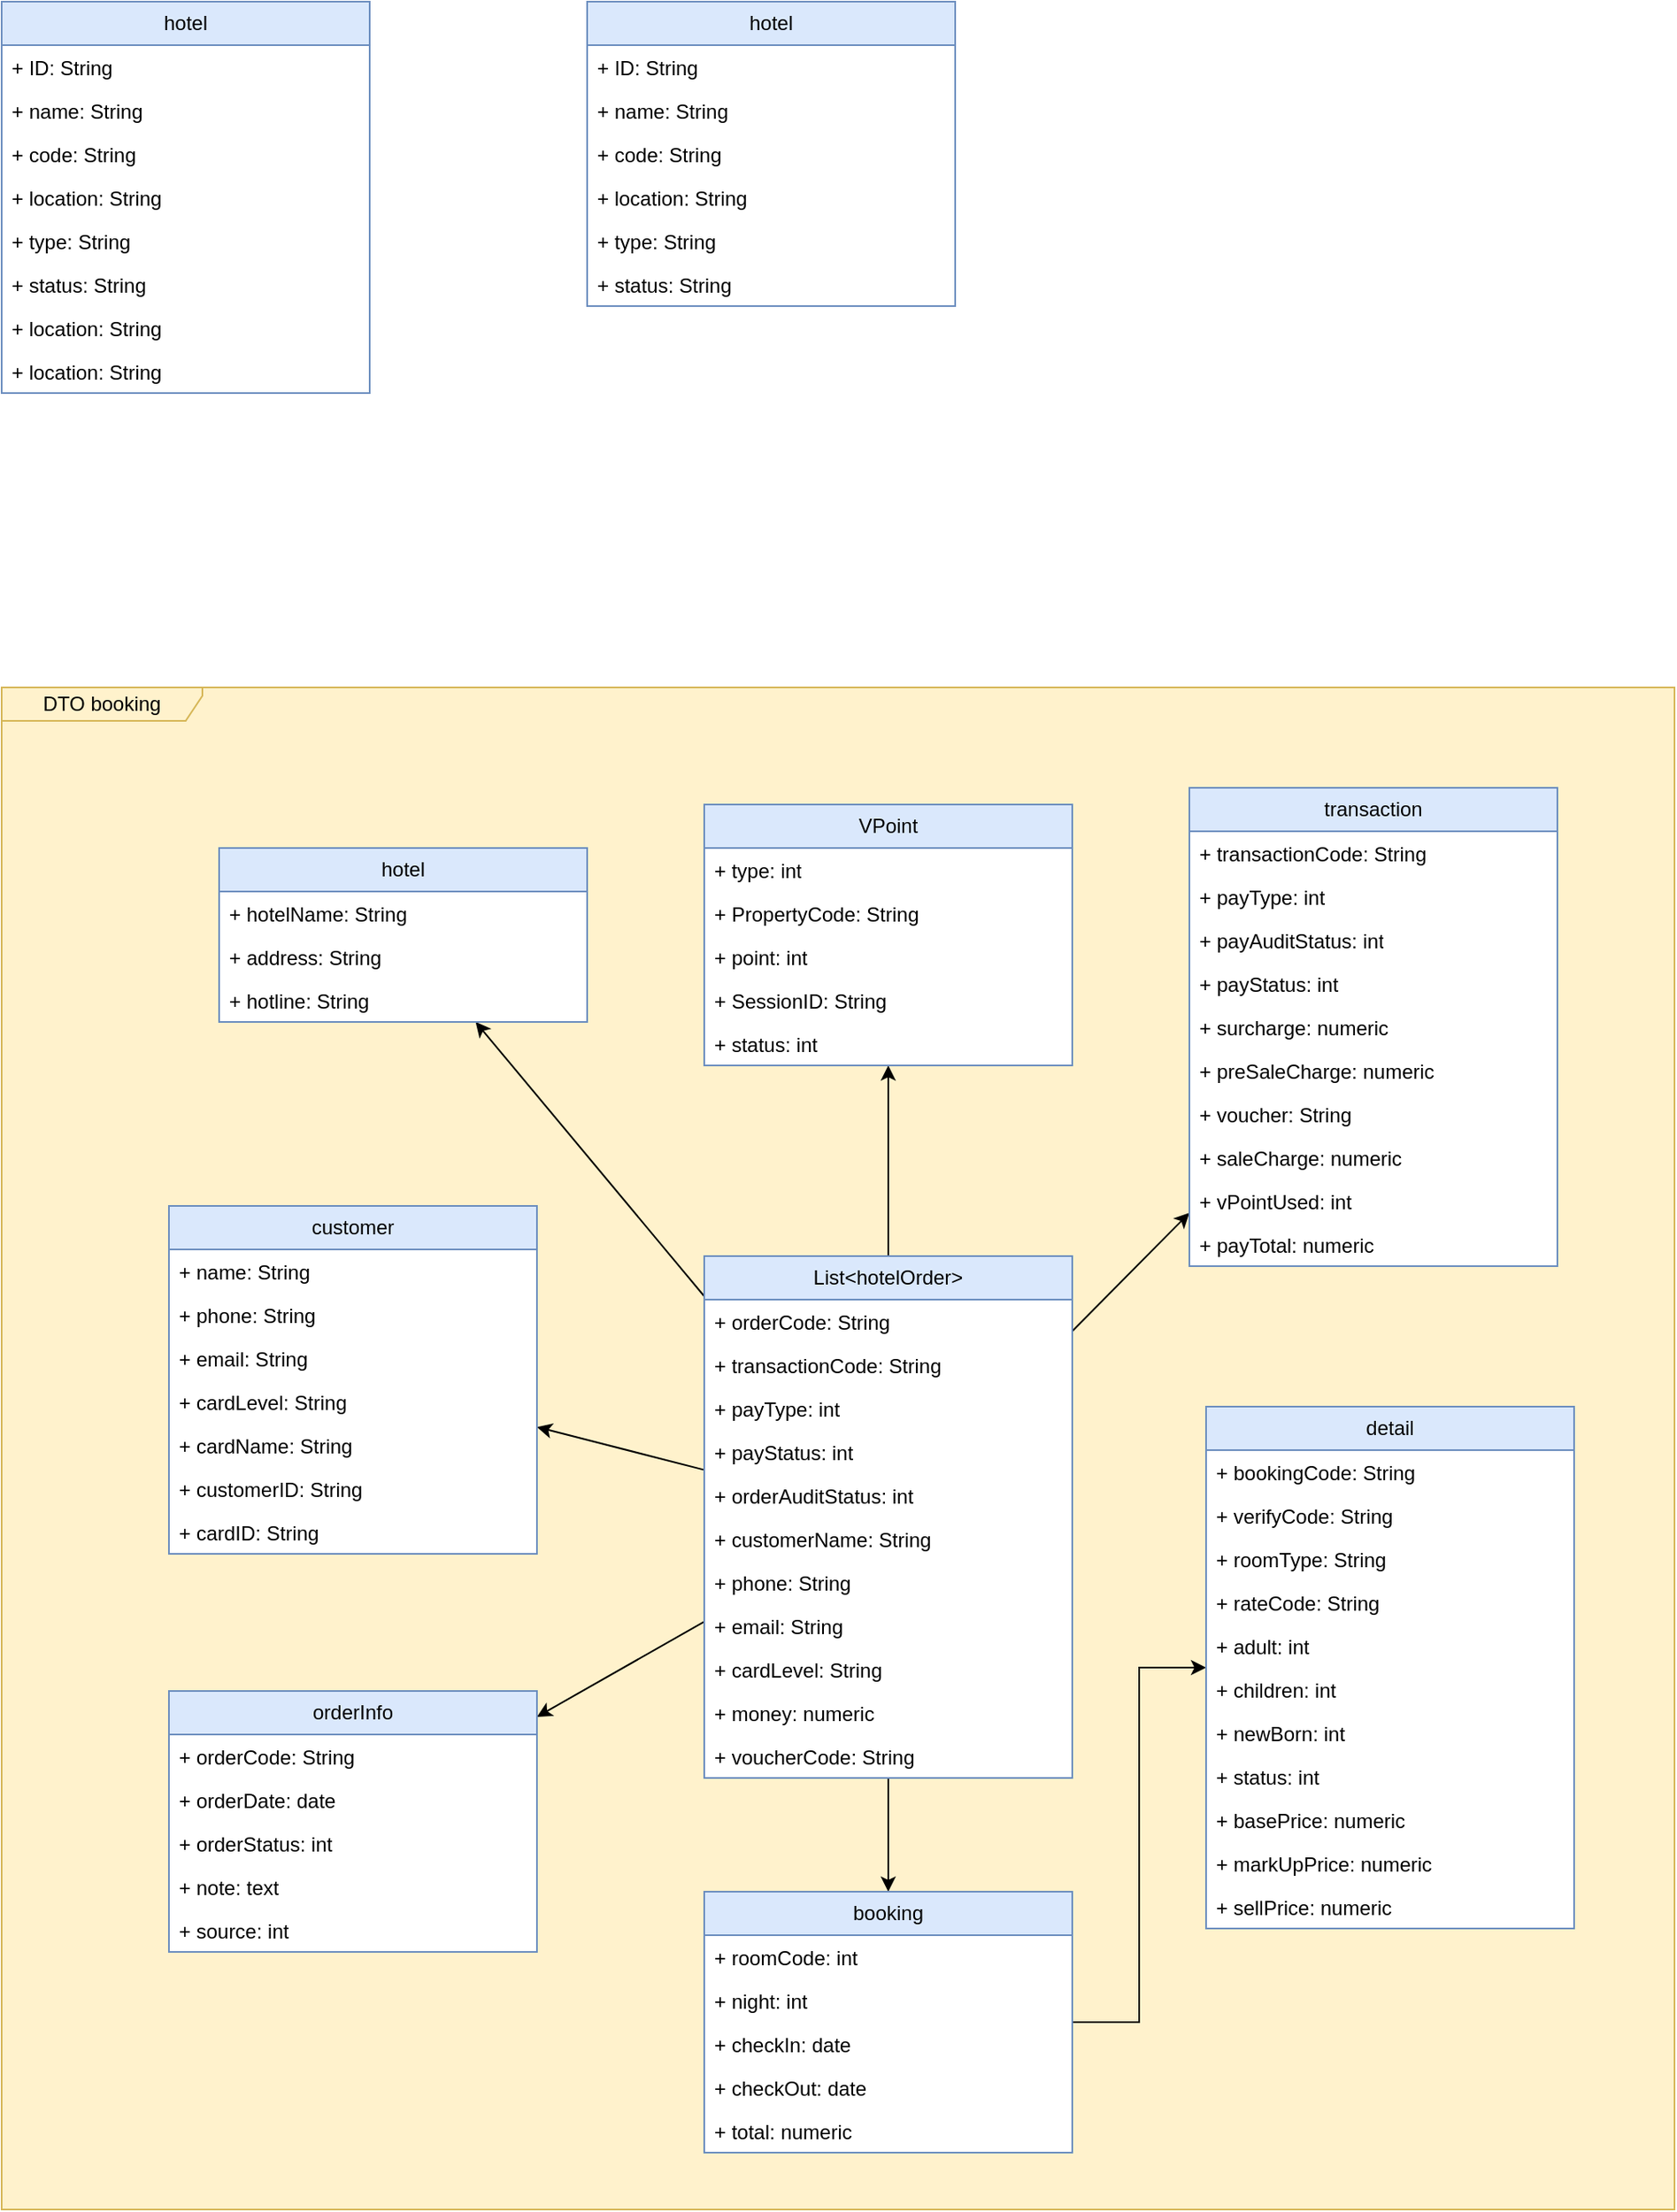 <mxfile version="28.2.5">
  <diagram name="Page-1" id="3I8hxUndiGKUqbw8BAB2">
    <mxGraphModel dx="2623" dy="2125" grid="1" gridSize="10" guides="1" tooltips="1" connect="1" arrows="1" fold="1" page="1" pageScale="1" pageWidth="850" pageHeight="1100" math="0" shadow="0">
      <root>
        <mxCell id="0" />
        <mxCell id="1" parent="0" />
        <mxCell id="ZkntISBNnP58YgJAE_rQ-1" value="DTO booking" style="shape=umlFrame;whiteSpace=wrap;html=1;pointerEvents=0;rounded=0;shadow=0;glass=0;strokeColor=#d6b656;align=center;verticalAlign=middle;fontFamily=Helvetica;fontSize=12;fontStyle=0;horizontal=1;fillColor=#fff2cc;width=120;height=20;swimlaneFillColor=light-dark(#fff2cc, #ededed);" parent="1" vertex="1">
          <mxGeometry x="-160" y="-280" width="1000" height="910" as="geometry" />
        </mxCell>
        <mxCell id="ZkntISBNnP58YgJAE_rQ-2" style="rounded=0;orthogonalLoop=1;jettySize=auto;html=1;fontFamily=Helvetica;fontSize=12;fontColor=default;fontStyle=0;horizontal=1;" parent="1" source="ZkntISBNnP58YgJAE_rQ-8" target="ZkntISBNnP58YgJAE_rQ-20" edge="1">
          <mxGeometry relative="1" as="geometry" />
        </mxCell>
        <mxCell id="ZkntISBNnP58YgJAE_rQ-3" style="edgeStyle=orthogonalEdgeStyle;rounded=0;orthogonalLoop=1;jettySize=auto;html=1;fontFamily=Helvetica;fontSize=12;fontColor=default;fontStyle=0;horizontal=1;" parent="1" source="ZkntISBNnP58YgJAE_rQ-8" target="ZkntISBNnP58YgJAE_rQ-45" edge="1">
          <mxGeometry relative="1" as="geometry" />
        </mxCell>
        <mxCell id="ZkntISBNnP58YgJAE_rQ-4" style="rounded=0;orthogonalLoop=1;jettySize=auto;html=1;fontFamily=Helvetica;fontSize=12;fontColor=default;fontStyle=0;horizontal=1;" parent="1" source="ZkntISBNnP58YgJAE_rQ-8" target="ZkntISBNnP58YgJAE_rQ-28" edge="1">
          <mxGeometry relative="1" as="geometry" />
        </mxCell>
        <mxCell id="ZkntISBNnP58YgJAE_rQ-5" style="edgeStyle=orthogonalEdgeStyle;rounded=0;orthogonalLoop=1;jettySize=auto;html=1;fontFamily=Helvetica;fontSize=12;fontColor=default;fontStyle=0;horizontal=1;" parent="1" source="ZkntISBNnP58YgJAE_rQ-8" target="ZkntISBNnP58YgJAE_rQ-56" edge="1">
          <mxGeometry relative="1" as="geometry" />
        </mxCell>
        <mxCell id="ZkntISBNnP58YgJAE_rQ-6" style="rounded=0;orthogonalLoop=1;jettySize=auto;html=1;fontFamily=Helvetica;fontSize=12;fontColor=default;fontStyle=0;horizontal=1;" parent="1" source="ZkntISBNnP58YgJAE_rQ-8" target="ZkntISBNnP58YgJAE_rQ-34" edge="1">
          <mxGeometry relative="1" as="geometry" />
        </mxCell>
        <mxCell id="ZkntISBNnP58YgJAE_rQ-7" style="rounded=0;orthogonalLoop=1;jettySize=auto;html=1;fontFamily=Helvetica;fontSize=12;fontColor=default;fontStyle=0;horizontal=1;" parent="1" source="ZkntISBNnP58YgJAE_rQ-8" target="ZkntISBNnP58YgJAE_rQ-51" edge="1">
          <mxGeometry relative="1" as="geometry" />
        </mxCell>
        <mxCell id="ZkntISBNnP58YgJAE_rQ-8" value="List&amp;lt;hotelOrder&amp;gt;" style="swimlane;fontStyle=0;childLayout=stackLayout;horizontal=1;startSize=26;fillColor=#dae8fc;horizontalStack=0;resizeParent=1;resizeParentMax=0;resizeLast=0;collapsible=1;marginBottom=0;whiteSpace=wrap;html=1;rounded=0;shadow=0;glass=0;strokeColor=#6c8ebf;align=center;verticalAlign=middle;fontFamily=Helvetica;fontSize=12;swimlaneFillColor=default;" parent="1" vertex="1">
          <mxGeometry x="260" y="60" width="220" height="312" as="geometry" />
        </mxCell>
        <mxCell id="ZkntISBNnP58YgJAE_rQ-9" value="+ orderCode: String" style="text;strokeColor=none;fillColor=none;align=left;verticalAlign=top;spacingLeft=4;spacingRight=4;overflow=hidden;rotatable=0;points=[[0,0.5],[1,0.5]];portConstraint=eastwest;whiteSpace=wrap;html=1;fontFamily=Helvetica;fontSize=12;fontColor=default;fontStyle=0;horizontal=1;" parent="ZkntISBNnP58YgJAE_rQ-8" vertex="1">
          <mxGeometry y="26" width="220" height="26" as="geometry" />
        </mxCell>
        <mxCell id="ZkntISBNnP58YgJAE_rQ-10" value="+ transactionCode: String" style="text;strokeColor=none;fillColor=none;align=left;verticalAlign=top;spacingLeft=4;spacingRight=4;overflow=hidden;rotatable=0;points=[[0,0.5],[1,0.5]];portConstraint=eastwest;whiteSpace=wrap;html=1;fontFamily=Helvetica;fontSize=12;fontColor=default;fontStyle=0;horizontal=1;" parent="ZkntISBNnP58YgJAE_rQ-8" vertex="1">
          <mxGeometry y="52" width="220" height="26" as="geometry" />
        </mxCell>
        <mxCell id="ZkntISBNnP58YgJAE_rQ-11" value="+ payType: int" style="text;strokeColor=none;fillColor=none;align=left;verticalAlign=top;spacingLeft=4;spacingRight=4;overflow=hidden;rotatable=0;points=[[0,0.5],[1,0.5]];portConstraint=eastwest;whiteSpace=wrap;html=1;fontFamily=Helvetica;fontSize=12;fontColor=default;fontStyle=0;horizontal=1;" parent="ZkntISBNnP58YgJAE_rQ-8" vertex="1">
          <mxGeometry y="78" width="220" height="26" as="geometry" />
        </mxCell>
        <mxCell id="ZkntISBNnP58YgJAE_rQ-12" value="+ payStatus: int" style="text;strokeColor=none;fillColor=none;align=left;verticalAlign=top;spacingLeft=4;spacingRight=4;overflow=hidden;rotatable=0;points=[[0,0.5],[1,0.5]];portConstraint=eastwest;whiteSpace=wrap;html=1;fontFamily=Helvetica;fontSize=12;fontColor=default;fontStyle=0;horizontal=1;" parent="ZkntISBNnP58YgJAE_rQ-8" vertex="1">
          <mxGeometry y="104" width="220" height="26" as="geometry" />
        </mxCell>
        <mxCell id="ZkntISBNnP58YgJAE_rQ-13" value="+ orderAuditStatus: int" style="text;strokeColor=none;fillColor=none;align=left;verticalAlign=top;spacingLeft=4;spacingRight=4;overflow=hidden;rotatable=0;points=[[0,0.5],[1,0.5]];portConstraint=eastwest;whiteSpace=wrap;html=1;fontFamily=Helvetica;fontSize=12;fontColor=default;fontStyle=0;horizontal=1;" parent="ZkntISBNnP58YgJAE_rQ-8" vertex="1">
          <mxGeometry y="130" width="220" height="26" as="geometry" />
        </mxCell>
        <mxCell id="ZkntISBNnP58YgJAE_rQ-14" value="+ customerName: String" style="text;strokeColor=none;fillColor=none;align=left;verticalAlign=top;spacingLeft=4;spacingRight=4;overflow=hidden;rotatable=0;points=[[0,0.5],[1,0.5]];portConstraint=eastwest;whiteSpace=wrap;html=1;fontFamily=Helvetica;fontSize=12;fontColor=default;fontStyle=0;horizontal=1;" parent="ZkntISBNnP58YgJAE_rQ-8" vertex="1">
          <mxGeometry y="156" width="220" height="26" as="geometry" />
        </mxCell>
        <mxCell id="ZkntISBNnP58YgJAE_rQ-15" value="+ phone: String" style="text;strokeColor=none;fillColor=none;align=left;verticalAlign=top;spacingLeft=4;spacingRight=4;overflow=hidden;rotatable=0;points=[[0,0.5],[1,0.5]];portConstraint=eastwest;whiteSpace=wrap;html=1;fontFamily=Helvetica;fontSize=12;fontColor=default;fontStyle=0;horizontal=1;" parent="ZkntISBNnP58YgJAE_rQ-8" vertex="1">
          <mxGeometry y="182" width="220" height="26" as="geometry" />
        </mxCell>
        <mxCell id="ZkntISBNnP58YgJAE_rQ-16" value="+ email: String" style="text;strokeColor=none;fillColor=none;align=left;verticalAlign=top;spacingLeft=4;spacingRight=4;overflow=hidden;rotatable=0;points=[[0,0.5],[1,0.5]];portConstraint=eastwest;whiteSpace=wrap;html=1;fontFamily=Helvetica;fontSize=12;fontColor=default;fontStyle=0;horizontal=1;" parent="ZkntISBNnP58YgJAE_rQ-8" vertex="1">
          <mxGeometry y="208" width="220" height="26" as="geometry" />
        </mxCell>
        <mxCell id="ZkntISBNnP58YgJAE_rQ-17" value="+ cardLevel: String" style="text;strokeColor=none;fillColor=none;align=left;verticalAlign=top;spacingLeft=4;spacingRight=4;overflow=hidden;rotatable=0;points=[[0,0.5],[1,0.5]];portConstraint=eastwest;whiteSpace=wrap;html=1;fontFamily=Helvetica;fontSize=12;fontColor=default;fontStyle=0;horizontal=1;" parent="ZkntISBNnP58YgJAE_rQ-8" vertex="1">
          <mxGeometry y="234" width="220" height="26" as="geometry" />
        </mxCell>
        <mxCell id="ZkntISBNnP58YgJAE_rQ-18" value="+ money: numeric" style="text;strokeColor=none;fillColor=none;align=left;verticalAlign=top;spacingLeft=4;spacingRight=4;overflow=hidden;rotatable=0;points=[[0,0.5],[1,0.5]];portConstraint=eastwest;whiteSpace=wrap;html=1;fontFamily=Helvetica;fontSize=12;fontColor=default;fontStyle=0;horizontal=1;" parent="ZkntISBNnP58YgJAE_rQ-8" vertex="1">
          <mxGeometry y="260" width="220" height="26" as="geometry" />
        </mxCell>
        <mxCell id="ZkntISBNnP58YgJAE_rQ-19" value="+ voucherCode: String" style="text;strokeColor=none;fillColor=none;align=left;verticalAlign=top;spacingLeft=4;spacingRight=4;overflow=hidden;rotatable=0;points=[[0,0.5],[1,0.5]];portConstraint=eastwest;whiteSpace=wrap;html=1;fontFamily=Helvetica;fontSize=12;fontColor=default;fontStyle=0;horizontal=1;" parent="ZkntISBNnP58YgJAE_rQ-8" vertex="1">
          <mxGeometry y="286" width="220" height="26" as="geometry" />
        </mxCell>
        <mxCell id="ZkntISBNnP58YgJAE_rQ-20" value="customer" style="swimlane;fontStyle=0;childLayout=stackLayout;horizontal=1;startSize=26;fillColor=#dae8fc;horizontalStack=0;resizeParent=1;resizeParentMax=0;resizeLast=0;collapsible=1;marginBottom=0;whiteSpace=wrap;html=1;rounded=0;shadow=0;glass=0;strokeColor=#6c8ebf;align=center;verticalAlign=middle;fontFamily=Helvetica;fontSize=12;swimlaneFillColor=default;" parent="1" vertex="1">
          <mxGeometry x="-60" y="30" width="220" height="208" as="geometry" />
        </mxCell>
        <mxCell id="ZkntISBNnP58YgJAE_rQ-21" value="+ name: String" style="text;strokeColor=none;fillColor=none;align=left;verticalAlign=top;spacingLeft=4;spacingRight=4;overflow=hidden;rotatable=0;points=[[0,0.5],[1,0.5]];portConstraint=eastwest;whiteSpace=wrap;html=1;fontFamily=Helvetica;fontSize=12;fontColor=default;fontStyle=0;horizontal=1;" parent="ZkntISBNnP58YgJAE_rQ-20" vertex="1">
          <mxGeometry y="26" width="220" height="26" as="geometry" />
        </mxCell>
        <mxCell id="ZkntISBNnP58YgJAE_rQ-22" value="+ phone: String" style="text;strokeColor=none;fillColor=none;align=left;verticalAlign=top;spacingLeft=4;spacingRight=4;overflow=hidden;rotatable=0;points=[[0,0.5],[1,0.5]];portConstraint=eastwest;whiteSpace=wrap;html=1;fontFamily=Helvetica;fontSize=12;fontColor=default;fontStyle=0;horizontal=1;" parent="ZkntISBNnP58YgJAE_rQ-20" vertex="1">
          <mxGeometry y="52" width="220" height="26" as="geometry" />
        </mxCell>
        <mxCell id="ZkntISBNnP58YgJAE_rQ-23" value="+ email: String" style="text;strokeColor=none;fillColor=none;align=left;verticalAlign=top;spacingLeft=4;spacingRight=4;overflow=hidden;rotatable=0;points=[[0,0.5],[1,0.5]];portConstraint=eastwest;whiteSpace=wrap;html=1;fontFamily=Helvetica;fontSize=12;fontColor=default;fontStyle=0;horizontal=1;" parent="ZkntISBNnP58YgJAE_rQ-20" vertex="1">
          <mxGeometry y="78" width="220" height="26" as="geometry" />
        </mxCell>
        <mxCell id="ZkntISBNnP58YgJAE_rQ-24" value="+ cardLevel: String" style="text;strokeColor=none;fillColor=none;align=left;verticalAlign=top;spacingLeft=4;spacingRight=4;overflow=hidden;rotatable=0;points=[[0,0.5],[1,0.5]];portConstraint=eastwest;whiteSpace=wrap;html=1;fontFamily=Helvetica;fontSize=12;fontColor=default;fontStyle=0;horizontal=1;" parent="ZkntISBNnP58YgJAE_rQ-20" vertex="1">
          <mxGeometry y="104" width="220" height="26" as="geometry" />
        </mxCell>
        <mxCell id="ZkntISBNnP58YgJAE_rQ-25" value="+ cardName: String" style="text;strokeColor=none;fillColor=none;align=left;verticalAlign=top;spacingLeft=4;spacingRight=4;overflow=hidden;rotatable=0;points=[[0,0.5],[1,0.5]];portConstraint=eastwest;whiteSpace=wrap;html=1;fontFamily=Helvetica;fontSize=12;fontColor=default;fontStyle=0;horizontal=1;" parent="ZkntISBNnP58YgJAE_rQ-20" vertex="1">
          <mxGeometry y="130" width="220" height="26" as="geometry" />
        </mxCell>
        <mxCell id="ZkntISBNnP58YgJAE_rQ-26" value="+ customerID: String" style="text;strokeColor=none;fillColor=none;align=left;verticalAlign=top;spacingLeft=4;spacingRight=4;overflow=hidden;rotatable=0;points=[[0,0.5],[1,0.5]];portConstraint=eastwest;whiteSpace=wrap;html=1;fontFamily=Helvetica;fontSize=12;fontColor=default;fontStyle=0;horizontal=1;" parent="ZkntISBNnP58YgJAE_rQ-20" vertex="1">
          <mxGeometry y="156" width="220" height="26" as="geometry" />
        </mxCell>
        <mxCell id="ZkntISBNnP58YgJAE_rQ-27" value="+ cardID: String" style="text;strokeColor=none;fillColor=none;align=left;verticalAlign=top;spacingLeft=4;spacingRight=4;overflow=hidden;rotatable=0;points=[[0,0.5],[1,0.5]];portConstraint=eastwest;whiteSpace=wrap;html=1;fontFamily=Helvetica;fontSize=12;fontColor=default;fontStyle=0;horizontal=1;" parent="ZkntISBNnP58YgJAE_rQ-20" vertex="1">
          <mxGeometry y="182" width="220" height="26" as="geometry" />
        </mxCell>
        <mxCell id="ZkntISBNnP58YgJAE_rQ-28" value="orderInfo" style="swimlane;fontStyle=0;childLayout=stackLayout;horizontal=1;startSize=26;fillColor=#dae8fc;horizontalStack=0;resizeParent=1;resizeParentMax=0;resizeLast=0;collapsible=1;marginBottom=0;whiteSpace=wrap;html=1;rounded=0;shadow=0;glass=0;strokeColor=#6c8ebf;align=center;verticalAlign=middle;fontFamily=Helvetica;fontSize=12;swimlaneFillColor=default;" parent="1" vertex="1">
          <mxGeometry x="-60" y="320" width="220" height="156" as="geometry" />
        </mxCell>
        <mxCell id="ZkntISBNnP58YgJAE_rQ-29" value="+ orderCode: String" style="text;strokeColor=none;fillColor=none;align=left;verticalAlign=top;spacingLeft=4;spacingRight=4;overflow=hidden;rotatable=0;points=[[0,0.5],[1,0.5]];portConstraint=eastwest;whiteSpace=wrap;html=1;fontFamily=Helvetica;fontSize=12;fontColor=default;fontStyle=0;horizontal=1;" parent="ZkntISBNnP58YgJAE_rQ-28" vertex="1">
          <mxGeometry y="26" width="220" height="26" as="geometry" />
        </mxCell>
        <mxCell id="ZkntISBNnP58YgJAE_rQ-30" value="+ orderDate: date" style="text;strokeColor=none;fillColor=none;align=left;verticalAlign=top;spacingLeft=4;spacingRight=4;overflow=hidden;rotatable=0;points=[[0,0.5],[1,0.5]];portConstraint=eastwest;whiteSpace=wrap;html=1;fontFamily=Helvetica;fontSize=12;fontColor=default;fontStyle=0;horizontal=1;" parent="ZkntISBNnP58YgJAE_rQ-28" vertex="1">
          <mxGeometry y="52" width="220" height="26" as="geometry" />
        </mxCell>
        <mxCell id="ZkntISBNnP58YgJAE_rQ-31" value="+ orderStatus: int" style="text;strokeColor=none;fillColor=none;align=left;verticalAlign=top;spacingLeft=4;spacingRight=4;overflow=hidden;rotatable=0;points=[[0,0.5],[1,0.5]];portConstraint=eastwest;whiteSpace=wrap;html=1;fontFamily=Helvetica;fontSize=12;fontColor=default;fontStyle=0;horizontal=1;" parent="ZkntISBNnP58YgJAE_rQ-28" vertex="1">
          <mxGeometry y="78" width="220" height="26" as="geometry" />
        </mxCell>
        <mxCell id="ZkntISBNnP58YgJAE_rQ-32" value="+ note: text" style="text;strokeColor=none;fillColor=none;align=left;verticalAlign=top;spacingLeft=4;spacingRight=4;overflow=hidden;rotatable=0;points=[[0,0.5],[1,0.5]];portConstraint=eastwest;whiteSpace=wrap;html=1;fontFamily=Helvetica;fontSize=12;fontColor=default;fontStyle=0;horizontal=1;" parent="ZkntISBNnP58YgJAE_rQ-28" vertex="1">
          <mxGeometry y="104" width="220" height="26" as="geometry" />
        </mxCell>
        <mxCell id="ZkntISBNnP58YgJAE_rQ-33" value="+ source: int" style="text;strokeColor=none;fillColor=none;align=left;verticalAlign=top;spacingLeft=4;spacingRight=4;overflow=hidden;rotatable=0;points=[[0,0.5],[1,0.5]];portConstraint=eastwest;whiteSpace=wrap;html=1;fontFamily=Helvetica;fontSize=12;fontColor=default;fontStyle=0;horizontal=1;" parent="ZkntISBNnP58YgJAE_rQ-28" vertex="1">
          <mxGeometry y="130" width="220" height="26" as="geometry" />
        </mxCell>
        <mxCell id="ZkntISBNnP58YgJAE_rQ-34" value="transaction" style="swimlane;fontStyle=0;childLayout=stackLayout;horizontal=1;startSize=26;fillColor=#dae8fc;horizontalStack=0;resizeParent=1;resizeParentMax=0;resizeLast=0;collapsible=1;marginBottom=0;whiteSpace=wrap;html=1;rounded=0;shadow=0;glass=0;strokeColor=#6c8ebf;align=center;verticalAlign=middle;fontFamily=Helvetica;fontSize=12;swimlaneFillColor=default;" parent="1" vertex="1">
          <mxGeometry x="550" y="-220" width="220" height="286" as="geometry" />
        </mxCell>
        <mxCell id="ZkntISBNnP58YgJAE_rQ-35" value="+ transactionCode: String" style="text;strokeColor=none;fillColor=none;align=left;verticalAlign=top;spacingLeft=4;spacingRight=4;overflow=hidden;rotatable=0;points=[[0,0.5],[1,0.5]];portConstraint=eastwest;whiteSpace=wrap;html=1;fontFamily=Helvetica;fontSize=12;fontColor=default;fontStyle=0;horizontal=1;" parent="ZkntISBNnP58YgJAE_rQ-34" vertex="1">
          <mxGeometry y="26" width="220" height="26" as="geometry" />
        </mxCell>
        <mxCell id="ZkntISBNnP58YgJAE_rQ-36" value="+ payType: int" style="text;strokeColor=none;fillColor=none;align=left;verticalAlign=top;spacingLeft=4;spacingRight=4;overflow=hidden;rotatable=0;points=[[0,0.5],[1,0.5]];portConstraint=eastwest;whiteSpace=wrap;html=1;fontFamily=Helvetica;fontSize=12;fontColor=default;fontStyle=0;horizontal=1;" parent="ZkntISBNnP58YgJAE_rQ-34" vertex="1">
          <mxGeometry y="52" width="220" height="26" as="geometry" />
        </mxCell>
        <mxCell id="ZkntISBNnP58YgJAE_rQ-37" value="+ payAuditStatus: int" style="text;strokeColor=none;fillColor=none;align=left;verticalAlign=top;spacingLeft=4;spacingRight=4;overflow=hidden;rotatable=0;points=[[0,0.5],[1,0.5]];portConstraint=eastwest;whiteSpace=wrap;html=1;fontFamily=Helvetica;fontSize=12;fontColor=default;fontStyle=0;horizontal=1;" parent="ZkntISBNnP58YgJAE_rQ-34" vertex="1">
          <mxGeometry y="78" width="220" height="26" as="geometry" />
        </mxCell>
        <mxCell id="ZkntISBNnP58YgJAE_rQ-38" value="+ payStatus: int" style="text;strokeColor=none;fillColor=none;align=left;verticalAlign=top;spacingLeft=4;spacingRight=4;overflow=hidden;rotatable=0;points=[[0,0.5],[1,0.5]];portConstraint=eastwest;whiteSpace=wrap;html=1;fontFamily=Helvetica;fontSize=12;fontColor=default;fontStyle=0;horizontal=1;" parent="ZkntISBNnP58YgJAE_rQ-34" vertex="1">
          <mxGeometry y="104" width="220" height="26" as="geometry" />
        </mxCell>
        <mxCell id="ZkntISBNnP58YgJAE_rQ-39" value="+ surcharge: numeric" style="text;strokeColor=none;fillColor=none;align=left;verticalAlign=top;spacingLeft=4;spacingRight=4;overflow=hidden;rotatable=0;points=[[0,0.5],[1,0.5]];portConstraint=eastwest;whiteSpace=wrap;html=1;fontFamily=Helvetica;fontSize=12;fontColor=default;fontStyle=0;horizontal=1;" parent="ZkntISBNnP58YgJAE_rQ-34" vertex="1">
          <mxGeometry y="130" width="220" height="26" as="geometry" />
        </mxCell>
        <mxCell id="ZkntISBNnP58YgJAE_rQ-40" value="+ preSaleCharge: numeric" style="text;strokeColor=none;fillColor=none;align=left;verticalAlign=top;spacingLeft=4;spacingRight=4;overflow=hidden;rotatable=0;points=[[0,0.5],[1,0.5]];portConstraint=eastwest;whiteSpace=wrap;html=1;fontFamily=Helvetica;fontSize=12;fontColor=default;fontStyle=0;horizontal=1;" parent="ZkntISBNnP58YgJAE_rQ-34" vertex="1">
          <mxGeometry y="156" width="220" height="26" as="geometry" />
        </mxCell>
        <mxCell id="ZkntISBNnP58YgJAE_rQ-41" value="+ voucher: String" style="text;strokeColor=none;fillColor=none;align=left;verticalAlign=top;spacingLeft=4;spacingRight=4;overflow=hidden;rotatable=0;points=[[0,0.5],[1,0.5]];portConstraint=eastwest;whiteSpace=wrap;html=1;fontFamily=Helvetica;fontSize=12;fontColor=default;fontStyle=0;horizontal=1;" parent="ZkntISBNnP58YgJAE_rQ-34" vertex="1">
          <mxGeometry y="182" width="220" height="26" as="geometry" />
        </mxCell>
        <mxCell id="ZkntISBNnP58YgJAE_rQ-42" value="+ saleCharge: numeric" style="text;strokeColor=none;fillColor=none;align=left;verticalAlign=top;spacingLeft=4;spacingRight=4;overflow=hidden;rotatable=0;points=[[0,0.5],[1,0.5]];portConstraint=eastwest;whiteSpace=wrap;html=1;fontFamily=Helvetica;fontSize=12;fontColor=default;fontStyle=0;horizontal=1;" parent="ZkntISBNnP58YgJAE_rQ-34" vertex="1">
          <mxGeometry y="208" width="220" height="26" as="geometry" />
        </mxCell>
        <mxCell id="ZkntISBNnP58YgJAE_rQ-43" value="+ vPointUsed: int" style="text;strokeColor=none;fillColor=none;align=left;verticalAlign=top;spacingLeft=4;spacingRight=4;overflow=hidden;rotatable=0;points=[[0,0.5],[1,0.5]];portConstraint=eastwest;whiteSpace=wrap;html=1;fontFamily=Helvetica;fontSize=12;fontColor=default;fontStyle=0;horizontal=1;" parent="ZkntISBNnP58YgJAE_rQ-34" vertex="1">
          <mxGeometry y="234" width="220" height="26" as="geometry" />
        </mxCell>
        <mxCell id="ZkntISBNnP58YgJAE_rQ-44" value="+ payTotal: numeric" style="text;strokeColor=none;fillColor=none;align=left;verticalAlign=top;spacingLeft=4;spacingRight=4;overflow=hidden;rotatable=0;points=[[0,0.5],[1,0.5]];portConstraint=eastwest;whiteSpace=wrap;html=1;fontFamily=Helvetica;fontSize=12;fontColor=default;fontStyle=0;horizontal=1;" parent="ZkntISBNnP58YgJAE_rQ-34" vertex="1">
          <mxGeometry y="260" width="220" height="26" as="geometry" />
        </mxCell>
        <mxCell id="ZkntISBNnP58YgJAE_rQ-45" value="VPoint" style="swimlane;fontStyle=0;childLayout=stackLayout;horizontal=1;startSize=26;fillColor=#dae8fc;horizontalStack=0;resizeParent=1;resizeParentMax=0;resizeLast=0;collapsible=1;marginBottom=0;whiteSpace=wrap;html=1;rounded=0;shadow=0;glass=0;strokeColor=#6c8ebf;align=center;verticalAlign=middle;fontFamily=Helvetica;fontSize=12;swimlaneFillColor=default;" parent="1" vertex="1">
          <mxGeometry x="260" y="-210" width="220" height="156" as="geometry" />
        </mxCell>
        <mxCell id="ZkntISBNnP58YgJAE_rQ-46" value="+ type: int" style="text;strokeColor=none;fillColor=none;align=left;verticalAlign=top;spacingLeft=4;spacingRight=4;overflow=hidden;rotatable=0;points=[[0,0.5],[1,0.5]];portConstraint=eastwest;whiteSpace=wrap;html=1;fontFamily=Helvetica;fontSize=12;fontColor=default;fontStyle=0;horizontal=1;" parent="ZkntISBNnP58YgJAE_rQ-45" vertex="1">
          <mxGeometry y="26" width="220" height="26" as="geometry" />
        </mxCell>
        <mxCell id="ZkntISBNnP58YgJAE_rQ-47" value="+ PropertyCode: String" style="text;strokeColor=none;fillColor=none;align=left;verticalAlign=top;spacingLeft=4;spacingRight=4;overflow=hidden;rotatable=0;points=[[0,0.5],[1,0.5]];portConstraint=eastwest;whiteSpace=wrap;html=1;fontFamily=Helvetica;fontSize=12;fontColor=default;fontStyle=0;horizontal=1;" parent="ZkntISBNnP58YgJAE_rQ-45" vertex="1">
          <mxGeometry y="52" width="220" height="26" as="geometry" />
        </mxCell>
        <mxCell id="ZkntISBNnP58YgJAE_rQ-48" value="+ point: int" style="text;strokeColor=none;fillColor=none;align=left;verticalAlign=top;spacingLeft=4;spacingRight=4;overflow=hidden;rotatable=0;points=[[0,0.5],[1,0.5]];portConstraint=eastwest;whiteSpace=wrap;html=1;fontFamily=Helvetica;fontSize=12;fontColor=default;fontStyle=0;horizontal=1;" parent="ZkntISBNnP58YgJAE_rQ-45" vertex="1">
          <mxGeometry y="78" width="220" height="26" as="geometry" />
        </mxCell>
        <mxCell id="ZkntISBNnP58YgJAE_rQ-49" value="+ SessionID: String" style="text;strokeColor=none;fillColor=none;align=left;verticalAlign=top;spacingLeft=4;spacingRight=4;overflow=hidden;rotatable=0;points=[[0,0.5],[1,0.5]];portConstraint=eastwest;whiteSpace=wrap;html=1;fontFamily=Helvetica;fontSize=12;fontColor=default;fontStyle=0;horizontal=1;" parent="ZkntISBNnP58YgJAE_rQ-45" vertex="1">
          <mxGeometry y="104" width="220" height="26" as="geometry" />
        </mxCell>
        <mxCell id="ZkntISBNnP58YgJAE_rQ-50" value="+ status: int" style="text;strokeColor=none;fillColor=none;align=left;verticalAlign=top;spacingLeft=4;spacingRight=4;overflow=hidden;rotatable=0;points=[[0,0.5],[1,0.5]];portConstraint=eastwest;whiteSpace=wrap;html=1;fontFamily=Helvetica;fontSize=12;fontColor=default;fontStyle=0;horizontal=1;" parent="ZkntISBNnP58YgJAE_rQ-45" vertex="1">
          <mxGeometry y="130" width="220" height="26" as="geometry" />
        </mxCell>
        <mxCell id="ZkntISBNnP58YgJAE_rQ-51" value="hotel" style="swimlane;fontStyle=0;childLayout=stackLayout;horizontal=1;startSize=26;fillColor=#dae8fc;horizontalStack=0;resizeParent=1;resizeParentMax=0;resizeLast=0;collapsible=1;marginBottom=0;whiteSpace=wrap;html=1;rounded=0;shadow=0;glass=0;strokeColor=#6c8ebf;align=center;verticalAlign=middle;fontFamily=Helvetica;fontSize=12;swimlaneFillColor=default;" parent="1" vertex="1">
          <mxGeometry x="-30" y="-184" width="220" height="104" as="geometry" />
        </mxCell>
        <mxCell id="ZkntISBNnP58YgJAE_rQ-52" value="+ hotelName: String" style="text;strokeColor=none;fillColor=none;align=left;verticalAlign=top;spacingLeft=4;spacingRight=4;overflow=hidden;rotatable=0;points=[[0,0.5],[1,0.5]];portConstraint=eastwest;whiteSpace=wrap;html=1;fontFamily=Helvetica;fontSize=12;fontColor=default;fontStyle=0;horizontal=1;" parent="ZkntISBNnP58YgJAE_rQ-51" vertex="1">
          <mxGeometry y="26" width="220" height="26" as="geometry" />
        </mxCell>
        <mxCell id="ZkntISBNnP58YgJAE_rQ-53" value="+ address: String" style="text;strokeColor=none;fillColor=none;align=left;verticalAlign=top;spacingLeft=4;spacingRight=4;overflow=hidden;rotatable=0;points=[[0,0.5],[1,0.5]];portConstraint=eastwest;whiteSpace=wrap;html=1;fontFamily=Helvetica;fontSize=12;fontColor=default;fontStyle=0;horizontal=1;" parent="ZkntISBNnP58YgJAE_rQ-51" vertex="1">
          <mxGeometry y="52" width="220" height="26" as="geometry" />
        </mxCell>
        <mxCell id="ZkntISBNnP58YgJAE_rQ-54" value="+ hotline: String" style="text;strokeColor=none;fillColor=none;align=left;verticalAlign=top;spacingLeft=4;spacingRight=4;overflow=hidden;rotatable=0;points=[[0,0.5],[1,0.5]];portConstraint=eastwest;whiteSpace=wrap;html=1;fontFamily=Helvetica;fontSize=12;fontColor=default;fontStyle=0;horizontal=1;" parent="ZkntISBNnP58YgJAE_rQ-51" vertex="1">
          <mxGeometry y="78" width="220" height="26" as="geometry" />
        </mxCell>
        <mxCell id="ZkntISBNnP58YgJAE_rQ-55" style="edgeStyle=orthogonalEdgeStyle;rounded=0;orthogonalLoop=1;jettySize=auto;html=1;fontFamily=Helvetica;fontSize=12;fontColor=default;fontStyle=0;horizontal=1;" parent="1" source="ZkntISBNnP58YgJAE_rQ-56" target="ZkntISBNnP58YgJAE_rQ-62" edge="1">
          <mxGeometry relative="1" as="geometry" />
        </mxCell>
        <mxCell id="ZkntISBNnP58YgJAE_rQ-56" value="booking" style="swimlane;fontStyle=0;childLayout=stackLayout;horizontal=1;startSize=26;fillColor=#dae8fc;horizontalStack=0;resizeParent=1;resizeParentMax=0;resizeLast=0;collapsible=1;marginBottom=0;whiteSpace=wrap;html=1;rounded=0;shadow=0;glass=0;strokeColor=#6c8ebf;align=center;verticalAlign=middle;fontFamily=Helvetica;fontSize=12;swimlaneFillColor=default;" parent="1" vertex="1">
          <mxGeometry x="260" y="440" width="220" height="156" as="geometry" />
        </mxCell>
        <mxCell id="ZkntISBNnP58YgJAE_rQ-57" value="+ roomCode: int" style="text;strokeColor=none;fillColor=none;align=left;verticalAlign=top;spacingLeft=4;spacingRight=4;overflow=hidden;rotatable=0;points=[[0,0.5],[1,0.5]];portConstraint=eastwest;whiteSpace=wrap;html=1;fontFamily=Helvetica;fontSize=12;fontColor=default;fontStyle=0;horizontal=1;" parent="ZkntISBNnP58YgJAE_rQ-56" vertex="1">
          <mxGeometry y="26" width="220" height="26" as="geometry" />
        </mxCell>
        <mxCell id="ZkntISBNnP58YgJAE_rQ-58" value="+ night: int" style="text;strokeColor=none;fillColor=none;align=left;verticalAlign=top;spacingLeft=4;spacingRight=4;overflow=hidden;rotatable=0;points=[[0,0.5],[1,0.5]];portConstraint=eastwest;whiteSpace=wrap;html=1;fontFamily=Helvetica;fontSize=12;fontColor=default;fontStyle=0;horizontal=1;" parent="ZkntISBNnP58YgJAE_rQ-56" vertex="1">
          <mxGeometry y="52" width="220" height="26" as="geometry" />
        </mxCell>
        <mxCell id="ZkntISBNnP58YgJAE_rQ-59" value="+ checkIn: date" style="text;strokeColor=none;fillColor=none;align=left;verticalAlign=top;spacingLeft=4;spacingRight=4;overflow=hidden;rotatable=0;points=[[0,0.5],[1,0.5]];portConstraint=eastwest;whiteSpace=wrap;html=1;fontFamily=Helvetica;fontSize=12;fontColor=default;fontStyle=0;horizontal=1;" parent="ZkntISBNnP58YgJAE_rQ-56" vertex="1">
          <mxGeometry y="78" width="220" height="26" as="geometry" />
        </mxCell>
        <mxCell id="ZkntISBNnP58YgJAE_rQ-60" value="+ checkOut: date" style="text;strokeColor=none;fillColor=none;align=left;verticalAlign=top;spacingLeft=4;spacingRight=4;overflow=hidden;rotatable=0;points=[[0,0.5],[1,0.5]];portConstraint=eastwest;whiteSpace=wrap;html=1;fontFamily=Helvetica;fontSize=12;fontColor=default;fontStyle=0;horizontal=1;" parent="ZkntISBNnP58YgJAE_rQ-56" vertex="1">
          <mxGeometry y="104" width="220" height="26" as="geometry" />
        </mxCell>
        <mxCell id="ZkntISBNnP58YgJAE_rQ-61" value="+ total: numeric" style="text;strokeColor=none;fillColor=none;align=left;verticalAlign=top;spacingLeft=4;spacingRight=4;overflow=hidden;rotatable=0;points=[[0,0.5],[1,0.5]];portConstraint=eastwest;whiteSpace=wrap;html=1;fontFamily=Helvetica;fontSize=12;fontColor=default;fontStyle=0;horizontal=1;" parent="ZkntISBNnP58YgJAE_rQ-56" vertex="1">
          <mxGeometry y="130" width="220" height="26" as="geometry" />
        </mxCell>
        <mxCell id="ZkntISBNnP58YgJAE_rQ-62" value="detail" style="swimlane;fontStyle=0;childLayout=stackLayout;horizontal=1;startSize=26;fillColor=#dae8fc;horizontalStack=0;resizeParent=1;resizeParentMax=0;resizeLast=0;collapsible=1;marginBottom=0;whiteSpace=wrap;html=1;rounded=0;shadow=0;glass=0;strokeColor=#6c8ebf;align=center;verticalAlign=middle;fontFamily=Helvetica;fontSize=12;swimlaneFillColor=default;" parent="1" vertex="1">
          <mxGeometry x="560" y="150" width="220" height="312" as="geometry" />
        </mxCell>
        <mxCell id="ZkntISBNnP58YgJAE_rQ-63" value="+ bookingCode: String" style="text;strokeColor=none;fillColor=none;align=left;verticalAlign=top;spacingLeft=4;spacingRight=4;overflow=hidden;rotatable=0;points=[[0,0.5],[1,0.5]];portConstraint=eastwest;whiteSpace=wrap;html=1;fontFamily=Helvetica;fontSize=12;fontColor=default;fontStyle=0;horizontal=1;" parent="ZkntISBNnP58YgJAE_rQ-62" vertex="1">
          <mxGeometry y="26" width="220" height="26" as="geometry" />
        </mxCell>
        <mxCell id="ZkntISBNnP58YgJAE_rQ-64" value="+ verifyCode: String" style="text;strokeColor=none;fillColor=none;align=left;verticalAlign=top;spacingLeft=4;spacingRight=4;overflow=hidden;rotatable=0;points=[[0,0.5],[1,0.5]];portConstraint=eastwest;whiteSpace=wrap;html=1;fontFamily=Helvetica;fontSize=12;fontColor=default;fontStyle=0;horizontal=1;" parent="ZkntISBNnP58YgJAE_rQ-62" vertex="1">
          <mxGeometry y="52" width="220" height="26" as="geometry" />
        </mxCell>
        <mxCell id="ZkntISBNnP58YgJAE_rQ-65" value="+ roomType: String" style="text;strokeColor=none;fillColor=none;align=left;verticalAlign=top;spacingLeft=4;spacingRight=4;overflow=hidden;rotatable=0;points=[[0,0.5],[1,0.5]];portConstraint=eastwest;whiteSpace=wrap;html=1;fontFamily=Helvetica;fontSize=12;fontColor=default;fontStyle=0;horizontal=1;" parent="ZkntISBNnP58YgJAE_rQ-62" vertex="1">
          <mxGeometry y="78" width="220" height="26" as="geometry" />
        </mxCell>
        <mxCell id="ZkntISBNnP58YgJAE_rQ-66" value="+ rateCode: String" style="text;strokeColor=none;fillColor=none;align=left;verticalAlign=top;spacingLeft=4;spacingRight=4;overflow=hidden;rotatable=0;points=[[0,0.5],[1,0.5]];portConstraint=eastwest;whiteSpace=wrap;html=1;fontFamily=Helvetica;fontSize=12;fontColor=default;fontStyle=0;horizontal=1;" parent="ZkntISBNnP58YgJAE_rQ-62" vertex="1">
          <mxGeometry y="104" width="220" height="26" as="geometry" />
        </mxCell>
        <mxCell id="ZkntISBNnP58YgJAE_rQ-67" value="+ adult: int" style="text;strokeColor=none;fillColor=none;align=left;verticalAlign=top;spacingLeft=4;spacingRight=4;overflow=hidden;rotatable=0;points=[[0,0.5],[1,0.5]];portConstraint=eastwest;whiteSpace=wrap;html=1;fontFamily=Helvetica;fontSize=12;fontColor=default;fontStyle=0;horizontal=1;" parent="ZkntISBNnP58YgJAE_rQ-62" vertex="1">
          <mxGeometry y="130" width="220" height="26" as="geometry" />
        </mxCell>
        <mxCell id="ZkntISBNnP58YgJAE_rQ-68" value="+ children: int" style="text;strokeColor=none;fillColor=none;align=left;verticalAlign=top;spacingLeft=4;spacingRight=4;overflow=hidden;rotatable=0;points=[[0,0.5],[1,0.5]];portConstraint=eastwest;whiteSpace=wrap;html=1;fontFamily=Helvetica;fontSize=12;fontColor=default;fontStyle=0;horizontal=1;" parent="ZkntISBNnP58YgJAE_rQ-62" vertex="1">
          <mxGeometry y="156" width="220" height="26" as="geometry" />
        </mxCell>
        <mxCell id="ZkntISBNnP58YgJAE_rQ-69" value="+ newBorn: int" style="text;strokeColor=none;fillColor=none;align=left;verticalAlign=top;spacingLeft=4;spacingRight=4;overflow=hidden;rotatable=0;points=[[0,0.5],[1,0.5]];portConstraint=eastwest;whiteSpace=wrap;html=1;fontFamily=Helvetica;fontSize=12;fontColor=default;fontStyle=0;horizontal=1;" parent="ZkntISBNnP58YgJAE_rQ-62" vertex="1">
          <mxGeometry y="182" width="220" height="26" as="geometry" />
        </mxCell>
        <mxCell id="ZkntISBNnP58YgJAE_rQ-70" value="+ status: int" style="text;strokeColor=none;fillColor=none;align=left;verticalAlign=top;spacingLeft=4;spacingRight=4;overflow=hidden;rotatable=0;points=[[0,0.5],[1,0.5]];portConstraint=eastwest;whiteSpace=wrap;html=1;fontFamily=Helvetica;fontSize=12;fontColor=default;fontStyle=0;horizontal=1;" parent="ZkntISBNnP58YgJAE_rQ-62" vertex="1">
          <mxGeometry y="208" width="220" height="26" as="geometry" />
        </mxCell>
        <mxCell id="ZkntISBNnP58YgJAE_rQ-71" value="+ basePrice: numeric" style="text;strokeColor=none;fillColor=none;align=left;verticalAlign=top;spacingLeft=4;spacingRight=4;overflow=hidden;rotatable=0;points=[[0,0.5],[1,0.5]];portConstraint=eastwest;whiteSpace=wrap;html=1;fontFamily=Helvetica;fontSize=12;fontColor=default;fontStyle=0;horizontal=1;" parent="ZkntISBNnP58YgJAE_rQ-62" vertex="1">
          <mxGeometry y="234" width="220" height="26" as="geometry" />
        </mxCell>
        <mxCell id="ZkntISBNnP58YgJAE_rQ-72" value="+ markUpPrice: numeric" style="text;strokeColor=none;fillColor=none;align=left;verticalAlign=top;spacingLeft=4;spacingRight=4;overflow=hidden;rotatable=0;points=[[0,0.5],[1,0.5]];portConstraint=eastwest;whiteSpace=wrap;html=1;fontFamily=Helvetica;fontSize=12;fontColor=default;fontStyle=0;horizontal=1;" parent="ZkntISBNnP58YgJAE_rQ-62" vertex="1">
          <mxGeometry y="260" width="220" height="26" as="geometry" />
        </mxCell>
        <mxCell id="ZkntISBNnP58YgJAE_rQ-73" value="+ sellPrice: numeric" style="text;strokeColor=none;fillColor=none;align=left;verticalAlign=top;spacingLeft=4;spacingRight=4;overflow=hidden;rotatable=0;points=[[0,0.5],[1,0.5]];portConstraint=eastwest;whiteSpace=wrap;html=1;fontFamily=Helvetica;fontSize=12;fontColor=default;fontStyle=0;horizontal=1;" parent="ZkntISBNnP58YgJAE_rQ-62" vertex="1">
          <mxGeometry y="286" width="220" height="26" as="geometry" />
        </mxCell>
        <mxCell id="ZkntISBNnP58YgJAE_rQ-74" value="hotel" style="swimlane;fontStyle=0;childLayout=stackLayout;horizontal=1;startSize=26;fillColor=#dae8fc;horizontalStack=0;resizeParent=1;resizeParentMax=0;resizeLast=0;collapsible=1;marginBottom=0;whiteSpace=wrap;html=1;rounded=0;shadow=0;glass=0;strokeColor=#6c8ebf;align=center;verticalAlign=middle;fontFamily=Helvetica;fontSize=12;swimlaneFillColor=default;" parent="1" vertex="1">
          <mxGeometry x="-160" y="-690" width="220" height="234" as="geometry" />
        </mxCell>
        <mxCell id="ZkntISBNnP58YgJAE_rQ-75" value="+ ID: String" style="text;strokeColor=none;fillColor=none;align=left;verticalAlign=top;spacingLeft=4;spacingRight=4;overflow=hidden;rotatable=0;points=[[0,0.5],[1,0.5]];portConstraint=eastwest;whiteSpace=wrap;html=1;fontFamily=Helvetica;fontSize=12;fontColor=default;fontStyle=0;horizontal=1;" parent="ZkntISBNnP58YgJAE_rQ-74" vertex="1">
          <mxGeometry y="26" width="220" height="26" as="geometry" />
        </mxCell>
        <mxCell id="ZkntISBNnP58YgJAE_rQ-76" value="+ name: String" style="text;strokeColor=none;fillColor=none;align=left;verticalAlign=top;spacingLeft=4;spacingRight=4;overflow=hidden;rotatable=0;points=[[0,0.5],[1,0.5]];portConstraint=eastwest;whiteSpace=wrap;html=1;fontFamily=Helvetica;fontSize=12;fontColor=default;fontStyle=0;horizontal=1;" parent="ZkntISBNnP58YgJAE_rQ-74" vertex="1">
          <mxGeometry y="52" width="220" height="26" as="geometry" />
        </mxCell>
        <mxCell id="ZkntISBNnP58YgJAE_rQ-77" value="+ code: String" style="text;strokeColor=none;fillColor=none;align=left;verticalAlign=top;spacingLeft=4;spacingRight=4;overflow=hidden;rotatable=0;points=[[0,0.5],[1,0.5]];portConstraint=eastwest;whiteSpace=wrap;html=1;fontFamily=Helvetica;fontSize=12;fontColor=default;fontStyle=0;horizontal=1;" parent="ZkntISBNnP58YgJAE_rQ-74" vertex="1">
          <mxGeometry y="78" width="220" height="26" as="geometry" />
        </mxCell>
        <mxCell id="ZkntISBNnP58YgJAE_rQ-78" value="+ location: String" style="text;strokeColor=none;fillColor=none;align=left;verticalAlign=top;spacingLeft=4;spacingRight=4;overflow=hidden;rotatable=0;points=[[0,0.5],[1,0.5]];portConstraint=eastwest;whiteSpace=wrap;html=1;fontFamily=Helvetica;fontSize=12;fontColor=default;fontStyle=0;horizontal=1;" parent="ZkntISBNnP58YgJAE_rQ-74" vertex="1">
          <mxGeometry y="104" width="220" height="26" as="geometry" />
        </mxCell>
        <mxCell id="ZkntISBNnP58YgJAE_rQ-79" value="+ type: String" style="text;strokeColor=none;fillColor=none;align=left;verticalAlign=top;spacingLeft=4;spacingRight=4;overflow=hidden;rotatable=0;points=[[0,0.5],[1,0.5]];portConstraint=eastwest;whiteSpace=wrap;html=1;fontFamily=Helvetica;fontSize=12;fontColor=default;fontStyle=0;horizontal=1;" parent="ZkntISBNnP58YgJAE_rQ-74" vertex="1">
          <mxGeometry y="130" width="220" height="26" as="geometry" />
        </mxCell>
        <mxCell id="ZkntISBNnP58YgJAE_rQ-80" value="+ status: String" style="text;strokeColor=none;fillColor=none;align=left;verticalAlign=top;spacingLeft=4;spacingRight=4;overflow=hidden;rotatable=0;points=[[0,0.5],[1,0.5]];portConstraint=eastwest;whiteSpace=wrap;html=1;fontFamily=Helvetica;fontSize=12;fontColor=default;fontStyle=0;horizontal=1;" parent="ZkntISBNnP58YgJAE_rQ-74" vertex="1">
          <mxGeometry y="156" width="220" height="26" as="geometry" />
        </mxCell>
        <mxCell id="ZkntISBNnP58YgJAE_rQ-81" value="+ location: String" style="text;strokeColor=none;fillColor=none;align=left;verticalAlign=top;spacingLeft=4;spacingRight=4;overflow=hidden;rotatable=0;points=[[0,0.5],[1,0.5]];portConstraint=eastwest;whiteSpace=wrap;html=1;fontFamily=Helvetica;fontSize=12;fontColor=default;fontStyle=0;horizontal=1;" parent="ZkntISBNnP58YgJAE_rQ-74" vertex="1">
          <mxGeometry y="182" width="220" height="26" as="geometry" />
        </mxCell>
        <mxCell id="ZkntISBNnP58YgJAE_rQ-82" value="+ location: String" style="text;strokeColor=none;fillColor=none;align=left;verticalAlign=top;spacingLeft=4;spacingRight=4;overflow=hidden;rotatable=0;points=[[0,0.5],[1,0.5]];portConstraint=eastwest;whiteSpace=wrap;html=1;fontFamily=Helvetica;fontSize=12;fontColor=default;fontStyle=0;horizontal=1;" parent="ZkntISBNnP58YgJAE_rQ-74" vertex="1">
          <mxGeometry y="208" width="220" height="26" as="geometry" />
        </mxCell>
        <mxCell id="ZkntISBNnP58YgJAE_rQ-83" value="hotel" style="swimlane;fontStyle=0;childLayout=stackLayout;horizontal=1;startSize=26;fillColor=#dae8fc;horizontalStack=0;resizeParent=1;resizeParentMax=0;resizeLast=0;collapsible=1;marginBottom=0;whiteSpace=wrap;html=1;rounded=0;shadow=0;glass=0;strokeColor=#6c8ebf;align=center;verticalAlign=middle;fontFamily=Helvetica;fontSize=12;swimlaneFillColor=default;" parent="1" vertex="1">
          <mxGeometry x="190" y="-690" width="220" height="182" as="geometry" />
        </mxCell>
        <mxCell id="ZkntISBNnP58YgJAE_rQ-84" value="+ ID: String" style="text;strokeColor=none;fillColor=none;align=left;verticalAlign=top;spacingLeft=4;spacingRight=4;overflow=hidden;rotatable=0;points=[[0,0.5],[1,0.5]];portConstraint=eastwest;whiteSpace=wrap;html=1;fontFamily=Helvetica;fontSize=12;fontColor=default;fontStyle=0;horizontal=1;" parent="ZkntISBNnP58YgJAE_rQ-83" vertex="1">
          <mxGeometry y="26" width="220" height="26" as="geometry" />
        </mxCell>
        <mxCell id="ZkntISBNnP58YgJAE_rQ-85" value="+ name: String" style="text;strokeColor=none;fillColor=none;align=left;verticalAlign=top;spacingLeft=4;spacingRight=4;overflow=hidden;rotatable=0;points=[[0,0.5],[1,0.5]];portConstraint=eastwest;whiteSpace=wrap;html=1;fontFamily=Helvetica;fontSize=12;fontColor=default;fontStyle=0;horizontal=1;" parent="ZkntISBNnP58YgJAE_rQ-83" vertex="1">
          <mxGeometry y="52" width="220" height="26" as="geometry" />
        </mxCell>
        <mxCell id="ZkntISBNnP58YgJAE_rQ-86" value="+ code: String" style="text;strokeColor=none;fillColor=none;align=left;verticalAlign=top;spacingLeft=4;spacingRight=4;overflow=hidden;rotatable=0;points=[[0,0.5],[1,0.5]];portConstraint=eastwest;whiteSpace=wrap;html=1;fontFamily=Helvetica;fontSize=12;fontColor=default;fontStyle=0;horizontal=1;" parent="ZkntISBNnP58YgJAE_rQ-83" vertex="1">
          <mxGeometry y="78" width="220" height="26" as="geometry" />
        </mxCell>
        <mxCell id="ZkntISBNnP58YgJAE_rQ-87" value="+ location: String" style="text;strokeColor=none;fillColor=none;align=left;verticalAlign=top;spacingLeft=4;spacingRight=4;overflow=hidden;rotatable=0;points=[[0,0.5],[1,0.5]];portConstraint=eastwest;whiteSpace=wrap;html=1;fontFamily=Helvetica;fontSize=12;fontColor=default;fontStyle=0;horizontal=1;" parent="ZkntISBNnP58YgJAE_rQ-83" vertex="1">
          <mxGeometry y="104" width="220" height="26" as="geometry" />
        </mxCell>
        <mxCell id="ZkntISBNnP58YgJAE_rQ-88" value="+ type: String" style="text;strokeColor=none;fillColor=none;align=left;verticalAlign=top;spacingLeft=4;spacingRight=4;overflow=hidden;rotatable=0;points=[[0,0.5],[1,0.5]];portConstraint=eastwest;whiteSpace=wrap;html=1;fontFamily=Helvetica;fontSize=12;fontColor=default;fontStyle=0;horizontal=1;" parent="ZkntISBNnP58YgJAE_rQ-83" vertex="1">
          <mxGeometry y="130" width="220" height="26" as="geometry" />
        </mxCell>
        <mxCell id="ZkntISBNnP58YgJAE_rQ-89" value="+ status: String" style="text;strokeColor=none;fillColor=none;align=left;verticalAlign=top;spacingLeft=4;spacingRight=4;overflow=hidden;rotatable=0;points=[[0,0.5],[1,0.5]];portConstraint=eastwest;whiteSpace=wrap;html=1;fontFamily=Helvetica;fontSize=12;fontColor=default;fontStyle=0;horizontal=1;" parent="ZkntISBNnP58YgJAE_rQ-83" vertex="1">
          <mxGeometry y="156" width="220" height="26" as="geometry" />
        </mxCell>
      </root>
    </mxGraphModel>
  </diagram>
</mxfile>
